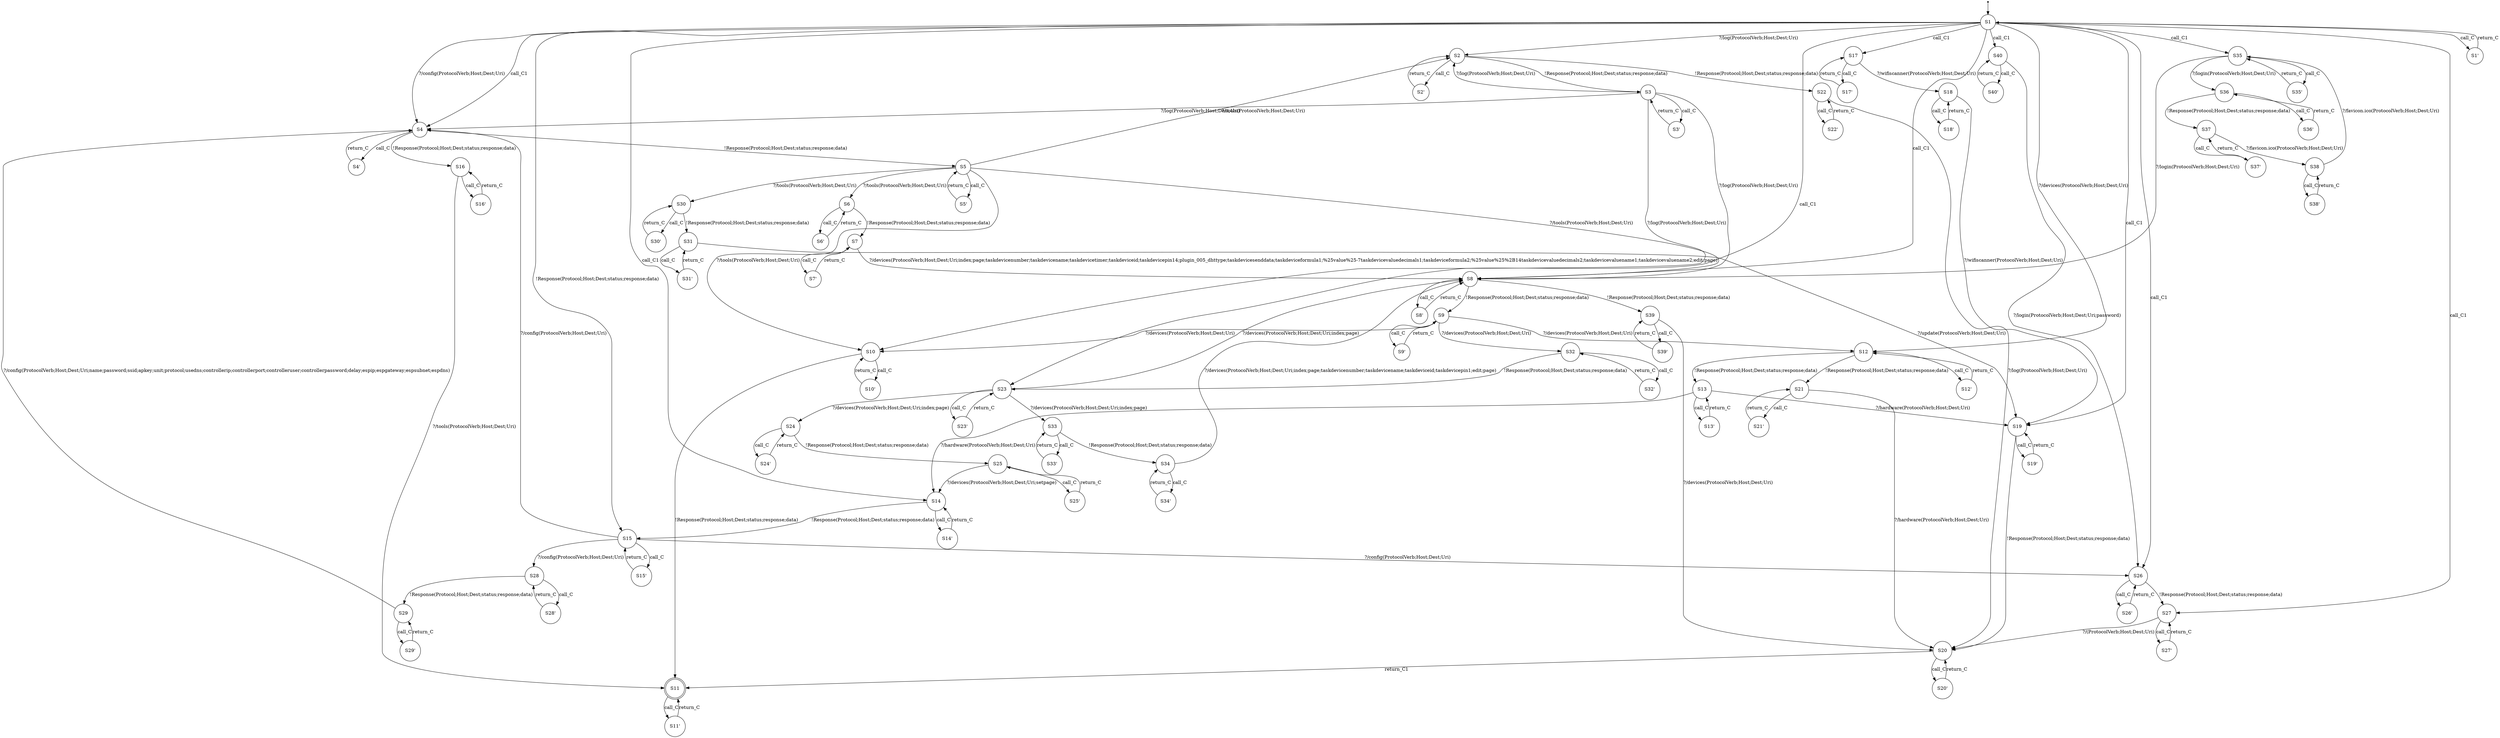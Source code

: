 digraph LTS {
S00[shape=point]
S1[label=S1,shape=circle];
S2[label=S2,shape=circle];
S3[label=S3,shape=circle];
S4[label=S4,shape=circle];
S5[label=S5,shape=circle];
S6[label=S6,shape=circle];
S7[label=S7,shape=circle];
S8[label=S8,shape=circle];
S9[label=S9,shape=circle];
S10[label=S10,shape=circle];
S11[label=S11,shape=doublecircle];
S12[label=S12,shape=circle];
S13[label=S13,shape=circle];
S14[label=S14,shape=circle];
S15[label=S15,shape=circle];
S16[label=S16,shape=circle];
S17[label=S17,shape=circle];
S18[label=S18,shape=circle];
S19[label=S19,shape=circle];
S20[label=S20,shape=circle];
S21[label=S21,shape=circle];
S22[label=S22,shape=circle];
S23[label=S23,shape=circle];
S24[label=S24,shape=circle];
S25[label=S25,shape=circle];
S26[label=S26,shape=circle];
S27[label=S27,shape=circle];
S28[label=S28,shape=circle];
S29[label=S29,shape=circle];
S30[label=S30,shape=circle];
S31[label=S31,shape=circle];
S32[label=S32,shape=circle];
S33[label=S33,shape=circle];
S34[label=S34,shape=circle];
S35[label=S35,shape=circle];
S36[label=S36,shape=circle];
S37[label=S37,shape=circle];
S38[label=S38,shape=circle];
S39[label=S39,shape=circle];
S40[label=S40,shape=circle];
"S1'"[label="S1'",shape=circle];
"S2'"[label="S2'",shape=circle];
"S3'"[label="S3'",shape=circle];
"S4'"[label="S4'",shape=circle];
"S5'"[label="S5'",shape=circle];
"S6'"[label="S6'",shape=circle];
"S7'"[label="S7'",shape=circle];
"S8'"[label="S8'",shape=circle];
"S9'"[label="S9'",shape=circle];
"S10'"[label="S10'",shape=circle];
"S11'"[label="S11'",shape=circle];
"S12'"[label="S12'",shape=circle];
"S13'"[label="S13'",shape=circle];
"S14'"[label="S14'",shape=circle];
"S15'"[label="S15'",shape=circle];
"S16'"[label="S16'",shape=circle];
"S17'"[label="S17'",shape=circle];
"S18'"[label="S18'",shape=circle];
"S19'"[label="S19'",shape=circle];
"S20'"[label="S20'",shape=circle];
"S21'"[label="S21'",shape=circle];
"S22'"[label="S22'",shape=circle];
"S23'"[label="S23'",shape=circle];
"S24'"[label="S24'",shape=circle];
"S25'"[label="S25'",shape=circle];
"S26'"[label="S26'",shape=circle];
"S27'"[label="S27'",shape=circle];
"S28'"[label="S28'",shape=circle];
"S29'"[label="S29'",shape=circle];
"S30'"[label="S30'",shape=circle];
"S31'"[label="S31'",shape=circle];
"S32'"[label="S32'",shape=circle];
"S33'"[label="S33'",shape=circle];
"S34'"[label="S34'",shape=circle];
"S35'"[label="S35'",shape=circle];
"S36'"[label="S36'",shape=circle];
"S37'"[label="S37'",shape=circle];
"S38'"[label="S38'",shape=circle];
"S39'"[label="S39'",shape=circle];
"S40'"[label="S40'",shape=circle];
S00 -> S1
S1 -> S2[label ="?/log(ProtocolVerb;Host;Dest;Uri)"];
S1 -> S4[label ="call_C1"];
S1 -> S4[label ="?/config(ProtocolVerb;Host;Dest;Uri)"];
S1 -> S8[label ="call_C1"];
S1 -> S12[label ="?/devices(ProtocolVerb;Host;Dest;Uri)"];
S1 -> S14[label ="call_C1"];
S1 -> S15[label ="!Response(Protocol;Host;Dest;status;response;data)"];
S1 -> S17[label ="call_C1"];
S1 -> S19[label ="call_C1"];
S1 -> S23[label ="call_C1"];
S1 -> S26[label ="call_C1"];
S1 -> S27[label ="call_C1"];
S1 -> S35[label ="call_C1"];
S1 -> S40[label ="call_C1"];
S2 -> S3[label ="!Response(Protocol;Host;Dest;status;response;data)"];
S2 -> S22[label ="!Response(Protocol;Host;Dest;status;response;data)"];
S3 -> S2[label ="?/log(ProtocolVerb;Host;Dest;Uri)"];
S3 -> S4[label ="?/log(ProtocolVerb;Host;Dest;Uri)"];
S3 -> S8[label ="?/log(ProtocolVerb;Host;Dest;Uri)"];
S3 -> S10[label ="?/log(ProtocolVerb;Host;Dest;Uri)"];
S4 -> S5[label ="!Response(Protocol;Host;Dest;status;response;data)"];
S4 -> S16[label ="!Response(Protocol;Host;Dest;status;response;data)"];
S5 -> S2[label ="?/tools(ProtocolVerb;Host;Dest;Uri)"];
S5 -> S6[label ="?/tools(ProtocolVerb;Host;Dest;Uri)"];
S5 -> S8[label ="?/tools(ProtocolVerb;Host;Dest;Uri)"];
S5 -> S10[label ="?/tools(ProtocolVerb;Host;Dest;Uri)"];
S5 -> S30[label ="?/tools(ProtocolVerb;Host;Dest;Uri)"];
S6 -> S7[label ="!Response(Protocol;Host;Dest;status;response;data)"];
S7 -> S8[label ="?/devices(ProtocolVerb;Host;Dest;Uri;index;page;taskdevicenumber;taskdevicename;taskdevicetimer;taskdeviceid;taskdevicepin14;plugin_005_dhttype;taskdevicesenddata;taskdeviceformula1;%25value%25-7taskdevicevaluedecimals1;taskdeviceformula2;%25value%25%2B14taskdevicevaluedecimals2;taskdevicevaluename1;taskdevicevaluename2;edit;page)"];
S8 -> S9[label ="!Response(Protocol;Host;Dest;status;response;data)"];
S8 -> S39[label ="!Response(Protocol;Host;Dest;status;response;data)"];
S9 -> S10[label ="?/devices(ProtocolVerb;Host;Dest;Uri)"];
S9 -> S12[label ="?/devices(ProtocolVerb;Host;Dest;Uri)"];
S9 -> S32[label ="?/devices(ProtocolVerb;Host;Dest;Uri)"];
S10 -> S11[label ="!Response(Protocol;Host;Dest;status;response;data)"];
S12 -> S13[label ="!Response(Protocol;Host;Dest;status;response;data)"];
S12 -> S21[label ="!Response(Protocol;Host;Dest;status;response;data)"];
S13 -> S14[label ="?/hardware(ProtocolVerb;Host;Dest;Uri)"];
S13 -> S19[label ="?/hardware(ProtocolVerb;Host;Dest;Uri)"];
S14 -> S15[label ="!Response(Protocol;Host;Dest;status;response;data)"];
S15 -> S4[label ="?/config(ProtocolVerb;Host;Dest;Uri)"];
S15 -> S26[label ="?/config(ProtocolVerb;Host;Dest;Uri)"];
S15 -> S28[label ="?/config(ProtocolVerb;Host;Dest;Uri)"];
S16 -> S11[label ="?/tools(ProtocolVerb;Host;Dest;Uri)"];
S17 -> S18[label ="?/wifiscanner(ProtocolVerb;Host;Dest;Uri)"];
S18 -> S19[label ="?/wifiscanner(ProtocolVerb;Host;Dest;Uri)"];
S19 -> S20[label ="!Response(Protocol;Host;Dest;status;response;data)"];
S20 -> S11[label ="return_C1"];
S21 -> S20[label ="?/hardware(ProtocolVerb;Host;Dest;Uri)"];
S22 -> S20[label ="?/log(ProtocolVerb;Host;Dest;Uri)"];
S23 -> S8[label ="?/devices(ProtocolVerb;Host;Dest;Uri;index;page)"];
S23 -> S24[label ="?/devices(ProtocolVerb;Host;Dest;Uri;index;page)"];
S23 -> S33[label ="?/devices(ProtocolVerb;Host;Dest;Uri;index;page)"];
S24 -> S25[label ="!Response(Protocol;Host;Dest;status;response;data)"];
S25 -> S14[label ="?/devices(ProtocolVerb;Host;Dest;Uri;setpage)"];
S26 -> S27[label ="!Response(Protocol;Host;Dest;status;response;data)"];
S27 -> S20[label ="?/(ProtocolVerb;Host;Dest;Uri)"];
S28 -> S29[label ="!Response(Protocol;Host;Dest;status;response;data)"];
S29 -> S4[label ="?/config(ProtocolVerb;Host;Dest;Uri;name;password;ssid;apkey;unit;protocol;usedns;controllerip;controllerport;controlleruser;controllerpassword;delay;espip;espgateway;espsubnet;espdns)"];
S30 -> S31[label ="!Response(Protocol;Host;Dest;status;response;data)"];
S31 -> S19[label ="?/update(ProtocolVerb;Host;Dest;Uri)"];
S32 -> S23[label ="!Response(Protocol;Host;Dest;status;response;data)"];
S33 -> S34[label ="!Response(Protocol;Host;Dest;status;response;data)"];
S34 -> S8[label ="?/devices(ProtocolVerb;Host;Dest;Uri;index;page;taskdevicenumber;taskdevicename;taskdeviceid;taskdevicepin1;edit;page)"];
S35 -> S8[label ="?/login(ProtocolVerb;Host;Dest;Uri)"];
S35 -> S36[label ="?/login(ProtocolVerb;Host;Dest;Uri)"];
S36 -> S37[label ="!Response(Protocol;Host;Dest;status;response;data)"];
S37 -> S38[label ="?/favicon.ico(ProtocolVerb;Host;Dest;Uri)"];
S38 -> S35[label ="?/favicon.ico(ProtocolVerb;Host;Dest;Uri)"];
S39 -> S20[label ="?/devices(ProtocolVerb;Host;Dest;Uri)"];
S40 -> S26[label ="?/login(ProtocolVerb;Host;Dest;Uri;password)"];
S1 -> "S1'"[label ="call_C"]
"S1'" -> S1[label ="return_C"]
S2 -> "S2'"[label ="call_C"]
"S2'" -> S2[label ="return_C"]
S3 -> "S3'"[label ="call_C"]
"S3'" -> S3[label ="return_C"]
S4 -> "S4'"[label ="call_C"]
"S4'" -> S4[label ="return_C"]
S5 -> "S5'"[label ="call_C"]
"S5'" -> S5[label ="return_C"]
S6 -> "S6'"[label ="call_C"]
"S6'" -> S6[label ="return_C"]
S7 -> "S7'"[label ="call_C"]
"S7'" -> S7[label ="return_C"]
S8 -> "S8'"[label ="call_C"]
"S8'" -> S8[label ="return_C"]
S9 -> "S9'"[label ="call_C"]
"S9'" -> S9[label ="return_C"]
S10 -> "S10'"[label ="call_C"]
"S10'" -> S10[label ="return_C"]
S11 -> "S11'"[label ="call_C"]
"S11'" -> S11[label ="return_C"]
S12 -> "S12'"[label ="call_C"]
"S12'" -> S12[label ="return_C"]
S13 -> "S13'"[label ="call_C"]
"S13'" -> S13[label ="return_C"]
S14 -> "S14'"[label ="call_C"]
"S14'" -> S14[label ="return_C"]
S15 -> "S15'"[label ="call_C"]
"S15'" -> S15[label ="return_C"]
S16 -> "S16'"[label ="call_C"]
"S16'" -> S16[label ="return_C"]
S17 -> "S17'"[label ="call_C"]
"S17'" -> S17[label ="return_C"]
S18 -> "S18'"[label ="call_C"]
"S18'" -> S18[label ="return_C"]
S19 -> "S19'"[label ="call_C"]
"S19'" -> S19[label ="return_C"]
S20 -> "S20'"[label ="call_C"]
"S20'" -> S20[label ="return_C"]
S21 -> "S21'"[label ="call_C"]
"S21'" -> S21[label ="return_C"]
S22 -> "S22'"[label ="call_C"]
"S22'" -> S22[label ="return_C"]
S23 -> "S23'"[label ="call_C"]
"S23'" -> S23[label ="return_C"]
S24 -> "S24'"[label ="call_C"]
"S24'" -> S24[label ="return_C"]
S25 -> "S25'"[label ="call_C"]
"S25'" -> S25[label ="return_C"]
S26 -> "S26'"[label ="call_C"]
"S26'" -> S26[label ="return_C"]
S27 -> "S27'"[label ="call_C"]
"S27'" -> S27[label ="return_C"]
S28 -> "S28'"[label ="call_C"]
"S28'" -> S28[label ="return_C"]
S29 -> "S29'"[label ="call_C"]
"S29'" -> S29[label ="return_C"]
S30 -> "S30'"[label ="call_C"]
"S30'" -> S30[label ="return_C"]
S31 -> "S31'"[label ="call_C"]
"S31'" -> S31[label ="return_C"]
S32 -> "S32'"[label ="call_C"]
"S32'" -> S32[label ="return_C"]
S33 -> "S33'"[label ="call_C"]
"S33'" -> S33[label ="return_C"]
S34 -> "S34'"[label ="call_C"]
"S34'" -> S34[label ="return_C"]
S35 -> "S35'"[label ="call_C"]
"S35'" -> S35[label ="return_C"]
S36 -> "S36'"[label ="call_C"]
"S36'" -> S36[label ="return_C"]
S37 -> "S37'"[label ="call_C"]
"S37'" -> S37[label ="return_C"]
S38 -> "S38'"[label ="call_C"]
"S38'" -> S38[label ="return_C"]
S39 -> "S39'"[label ="call_C"]
"S39'" -> S39[label ="return_C"]
S40 -> "S40'"[label ="call_C"]
"S40'" -> S40[label ="return_C"]
}
